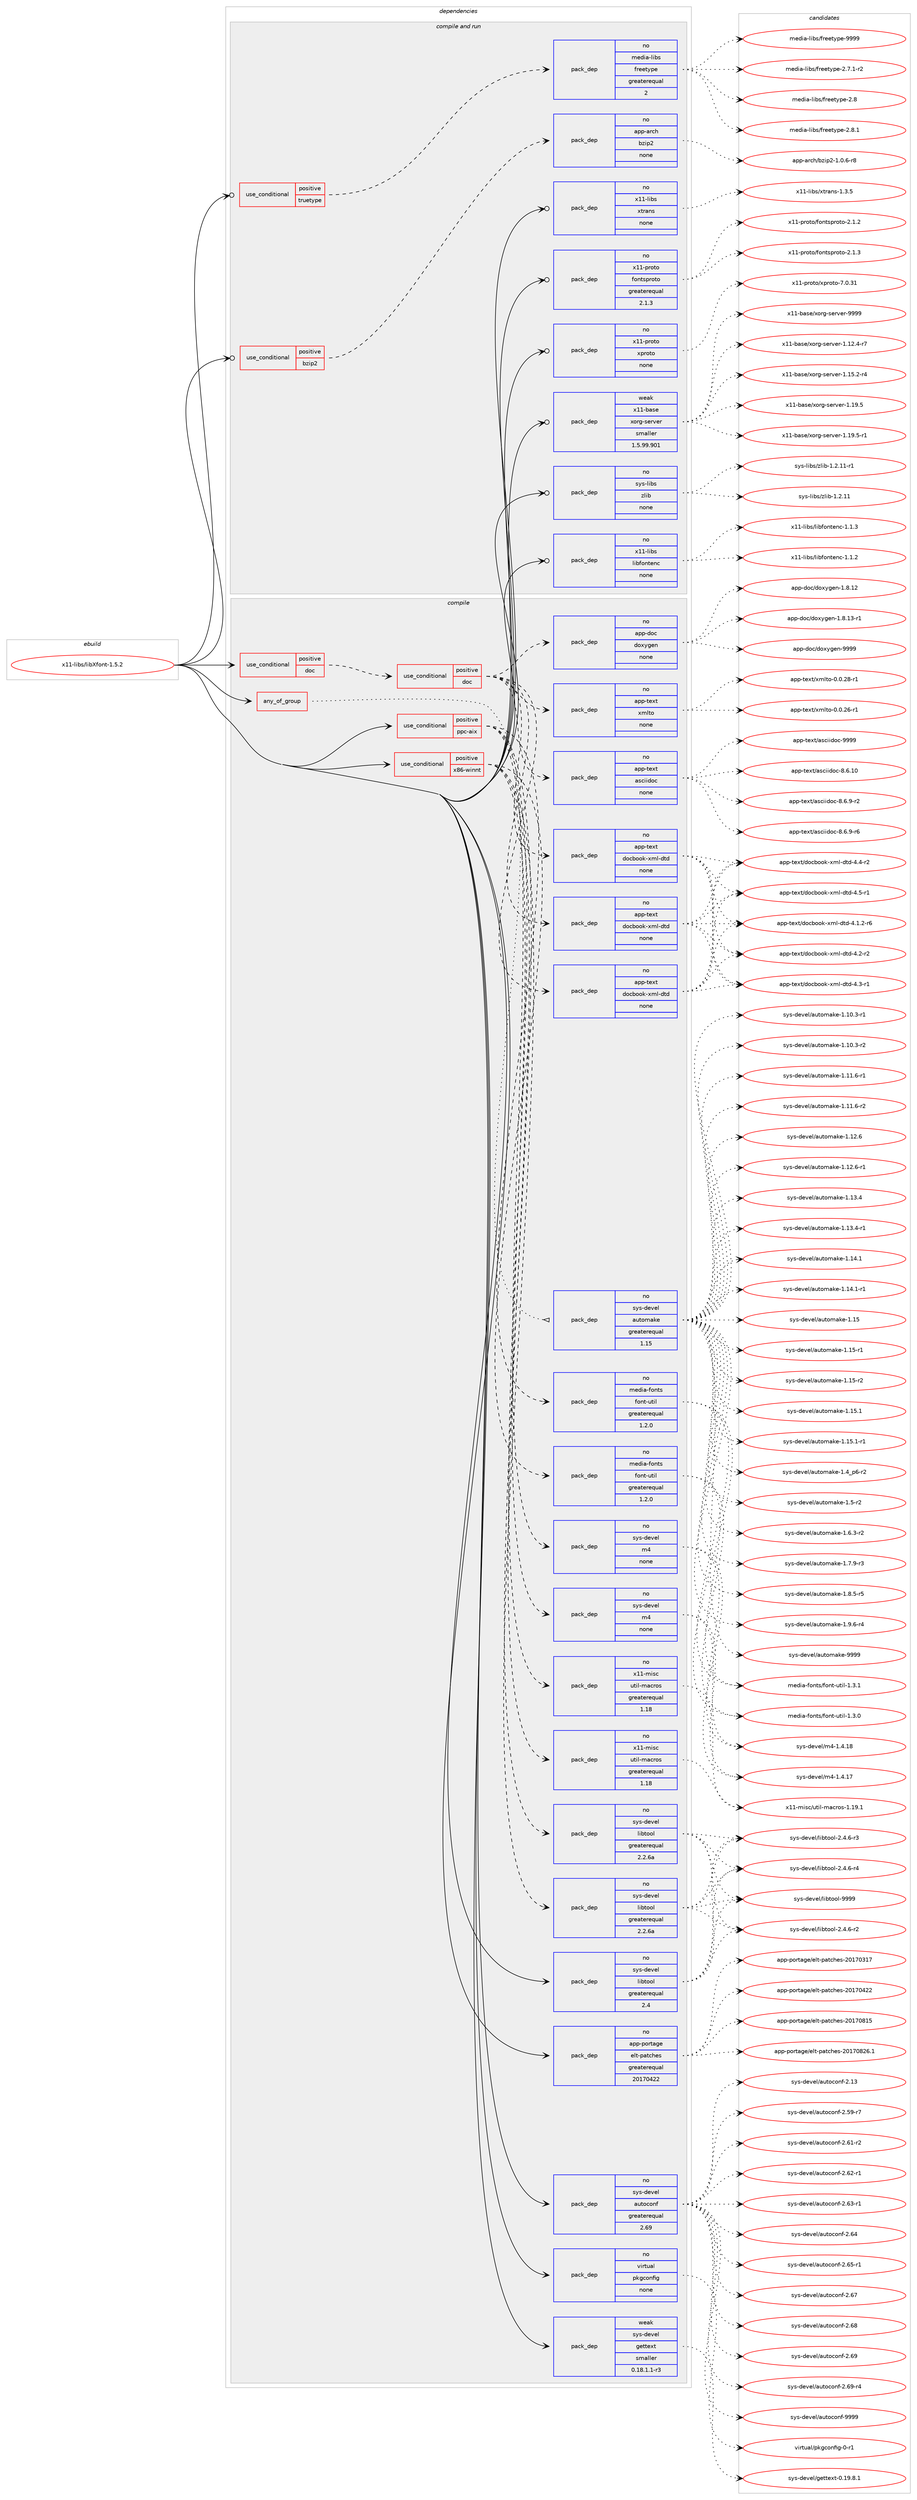 digraph prolog {

# *************
# Graph options
# *************

newrank=true;
concentrate=true;
compound=true;
graph [rankdir=LR,fontname=Helvetica,fontsize=10,ranksep=1.5];#, ranksep=2.5, nodesep=0.2];
edge  [arrowhead=vee];
node  [fontname=Helvetica,fontsize=10];

# **********
# The ebuild
# **********

subgraph cluster_leftcol {
color=gray;
rank=same;
label=<<i>ebuild</i>>;
id [label="x11-libs/libXfont-1.5.2", color=red, width=4, href="../x11-libs/libXfont-1.5.2.svg"];
}

# ****************
# The dependencies
# ****************

subgraph cluster_midcol {
color=gray;
label=<<i>dependencies</i>>;
subgraph cluster_compile {
fillcolor="#eeeeee";
style=filled;
label=<<i>compile</i>>;
subgraph any9293 {
dependency517780 [label=<<TABLE BORDER="0" CELLBORDER="1" CELLSPACING="0" CELLPADDING="4"><TR><TD CELLPADDING="10">any_of_group</TD></TR></TABLE>>, shape=none, color=red];subgraph pack385716 {
dependency517781 [label=<<TABLE BORDER="0" CELLBORDER="1" CELLSPACING="0" CELLPADDING="4" WIDTH="220"><TR><TD ROWSPAN="6" CELLPADDING="30">pack_dep</TD></TR><TR><TD WIDTH="110">no</TD></TR><TR><TD>sys-devel</TD></TR><TR><TD>automake</TD></TR><TR><TD>greaterequal</TD></TR><TR><TD>1.15</TD></TR></TABLE>>, shape=none, color=blue];
}
dependency517780:e -> dependency517781:w [weight=20,style="dotted",arrowhead="oinv"];
}
id:e -> dependency517780:w [weight=20,style="solid",arrowhead="vee"];
subgraph cond122432 {
dependency517782 [label=<<TABLE BORDER="0" CELLBORDER="1" CELLSPACING="0" CELLPADDING="4"><TR><TD ROWSPAN="3" CELLPADDING="10">use_conditional</TD></TR><TR><TD>positive</TD></TR><TR><TD>doc</TD></TR></TABLE>>, shape=none, color=red];
subgraph cond122433 {
dependency517783 [label=<<TABLE BORDER="0" CELLBORDER="1" CELLSPACING="0" CELLPADDING="4"><TR><TD ROWSPAN="3" CELLPADDING="10">use_conditional</TD></TR><TR><TD>positive</TD></TR><TR><TD>doc</TD></TR></TABLE>>, shape=none, color=red];
subgraph pack385717 {
dependency517784 [label=<<TABLE BORDER="0" CELLBORDER="1" CELLSPACING="0" CELLPADDING="4" WIDTH="220"><TR><TD ROWSPAN="6" CELLPADDING="30">pack_dep</TD></TR><TR><TD WIDTH="110">no</TD></TR><TR><TD>app-text</TD></TR><TR><TD>asciidoc</TD></TR><TR><TD>none</TD></TR><TR><TD></TD></TR></TABLE>>, shape=none, color=blue];
}
dependency517783:e -> dependency517784:w [weight=20,style="dashed",arrowhead="vee"];
subgraph pack385718 {
dependency517785 [label=<<TABLE BORDER="0" CELLBORDER="1" CELLSPACING="0" CELLPADDING="4" WIDTH="220"><TR><TD ROWSPAN="6" CELLPADDING="30">pack_dep</TD></TR><TR><TD WIDTH="110">no</TD></TR><TR><TD>app-text</TD></TR><TR><TD>xmlto</TD></TR><TR><TD>none</TD></TR><TR><TD></TD></TR></TABLE>>, shape=none, color=blue];
}
dependency517783:e -> dependency517785:w [weight=20,style="dashed",arrowhead="vee"];
subgraph pack385719 {
dependency517786 [label=<<TABLE BORDER="0" CELLBORDER="1" CELLSPACING="0" CELLPADDING="4" WIDTH="220"><TR><TD ROWSPAN="6" CELLPADDING="30">pack_dep</TD></TR><TR><TD WIDTH="110">no</TD></TR><TR><TD>app-doc</TD></TR><TR><TD>doxygen</TD></TR><TR><TD>none</TD></TR><TR><TD></TD></TR></TABLE>>, shape=none, color=blue];
}
dependency517783:e -> dependency517786:w [weight=20,style="dashed",arrowhead="vee"];
subgraph pack385720 {
dependency517787 [label=<<TABLE BORDER="0" CELLBORDER="1" CELLSPACING="0" CELLPADDING="4" WIDTH="220"><TR><TD ROWSPAN="6" CELLPADDING="30">pack_dep</TD></TR><TR><TD WIDTH="110">no</TD></TR><TR><TD>app-text</TD></TR><TR><TD>docbook-xml-dtd</TD></TR><TR><TD>none</TD></TR><TR><TD></TD></TR></TABLE>>, shape=none, color=blue];
}
dependency517783:e -> dependency517787:w [weight=20,style="dashed",arrowhead="vee"];
subgraph pack385721 {
dependency517788 [label=<<TABLE BORDER="0" CELLBORDER="1" CELLSPACING="0" CELLPADDING="4" WIDTH="220"><TR><TD ROWSPAN="6" CELLPADDING="30">pack_dep</TD></TR><TR><TD WIDTH="110">no</TD></TR><TR><TD>app-text</TD></TR><TR><TD>docbook-xml-dtd</TD></TR><TR><TD>none</TD></TR><TR><TD></TD></TR></TABLE>>, shape=none, color=blue];
}
dependency517783:e -> dependency517788:w [weight=20,style="dashed",arrowhead="vee"];
subgraph pack385722 {
dependency517789 [label=<<TABLE BORDER="0" CELLBORDER="1" CELLSPACING="0" CELLPADDING="4" WIDTH="220"><TR><TD ROWSPAN="6" CELLPADDING="30">pack_dep</TD></TR><TR><TD WIDTH="110">no</TD></TR><TR><TD>app-text</TD></TR><TR><TD>docbook-xml-dtd</TD></TR><TR><TD>none</TD></TR><TR><TD></TD></TR></TABLE>>, shape=none, color=blue];
}
dependency517783:e -> dependency517789:w [weight=20,style="dashed",arrowhead="vee"];
}
dependency517782:e -> dependency517783:w [weight=20,style="dashed",arrowhead="vee"];
}
id:e -> dependency517782:w [weight=20,style="solid",arrowhead="vee"];
subgraph cond122434 {
dependency517790 [label=<<TABLE BORDER="0" CELLBORDER="1" CELLSPACING="0" CELLPADDING="4"><TR><TD ROWSPAN="3" CELLPADDING="10">use_conditional</TD></TR><TR><TD>positive</TD></TR><TR><TD>ppc-aix</TD></TR></TABLE>>, shape=none, color=red];
subgraph pack385723 {
dependency517791 [label=<<TABLE BORDER="0" CELLBORDER="1" CELLSPACING="0" CELLPADDING="4" WIDTH="220"><TR><TD ROWSPAN="6" CELLPADDING="30">pack_dep</TD></TR><TR><TD WIDTH="110">no</TD></TR><TR><TD>sys-devel</TD></TR><TR><TD>libtool</TD></TR><TR><TD>greaterequal</TD></TR><TR><TD>2.2.6a</TD></TR></TABLE>>, shape=none, color=blue];
}
dependency517790:e -> dependency517791:w [weight=20,style="dashed",arrowhead="vee"];
subgraph pack385724 {
dependency517792 [label=<<TABLE BORDER="0" CELLBORDER="1" CELLSPACING="0" CELLPADDING="4" WIDTH="220"><TR><TD ROWSPAN="6" CELLPADDING="30">pack_dep</TD></TR><TR><TD WIDTH="110">no</TD></TR><TR><TD>sys-devel</TD></TR><TR><TD>m4</TD></TR><TR><TD>none</TD></TR><TR><TD></TD></TR></TABLE>>, shape=none, color=blue];
}
dependency517790:e -> dependency517792:w [weight=20,style="dashed",arrowhead="vee"];
subgraph pack385725 {
dependency517793 [label=<<TABLE BORDER="0" CELLBORDER="1" CELLSPACING="0" CELLPADDING="4" WIDTH="220"><TR><TD ROWSPAN="6" CELLPADDING="30">pack_dep</TD></TR><TR><TD WIDTH="110">no</TD></TR><TR><TD>x11-misc</TD></TR><TR><TD>util-macros</TD></TR><TR><TD>greaterequal</TD></TR><TR><TD>1.18</TD></TR></TABLE>>, shape=none, color=blue];
}
dependency517790:e -> dependency517793:w [weight=20,style="dashed",arrowhead="vee"];
subgraph pack385726 {
dependency517794 [label=<<TABLE BORDER="0" CELLBORDER="1" CELLSPACING="0" CELLPADDING="4" WIDTH="220"><TR><TD ROWSPAN="6" CELLPADDING="30">pack_dep</TD></TR><TR><TD WIDTH="110">no</TD></TR><TR><TD>media-fonts</TD></TR><TR><TD>font-util</TD></TR><TR><TD>greaterequal</TD></TR><TR><TD>1.2.0</TD></TR></TABLE>>, shape=none, color=blue];
}
dependency517790:e -> dependency517794:w [weight=20,style="dashed",arrowhead="vee"];
}
id:e -> dependency517790:w [weight=20,style="solid",arrowhead="vee"];
subgraph cond122435 {
dependency517795 [label=<<TABLE BORDER="0" CELLBORDER="1" CELLSPACING="0" CELLPADDING="4"><TR><TD ROWSPAN="3" CELLPADDING="10">use_conditional</TD></TR><TR><TD>positive</TD></TR><TR><TD>x86-winnt</TD></TR></TABLE>>, shape=none, color=red];
subgraph pack385727 {
dependency517796 [label=<<TABLE BORDER="0" CELLBORDER="1" CELLSPACING="0" CELLPADDING="4" WIDTH="220"><TR><TD ROWSPAN="6" CELLPADDING="30">pack_dep</TD></TR><TR><TD WIDTH="110">no</TD></TR><TR><TD>sys-devel</TD></TR><TR><TD>libtool</TD></TR><TR><TD>greaterequal</TD></TR><TR><TD>2.2.6a</TD></TR></TABLE>>, shape=none, color=blue];
}
dependency517795:e -> dependency517796:w [weight=20,style="dashed",arrowhead="vee"];
subgraph pack385728 {
dependency517797 [label=<<TABLE BORDER="0" CELLBORDER="1" CELLSPACING="0" CELLPADDING="4" WIDTH="220"><TR><TD ROWSPAN="6" CELLPADDING="30">pack_dep</TD></TR><TR><TD WIDTH="110">no</TD></TR><TR><TD>sys-devel</TD></TR><TR><TD>m4</TD></TR><TR><TD>none</TD></TR><TR><TD></TD></TR></TABLE>>, shape=none, color=blue];
}
dependency517795:e -> dependency517797:w [weight=20,style="dashed",arrowhead="vee"];
subgraph pack385729 {
dependency517798 [label=<<TABLE BORDER="0" CELLBORDER="1" CELLSPACING="0" CELLPADDING="4" WIDTH="220"><TR><TD ROWSPAN="6" CELLPADDING="30">pack_dep</TD></TR><TR><TD WIDTH="110">no</TD></TR><TR><TD>x11-misc</TD></TR><TR><TD>util-macros</TD></TR><TR><TD>greaterequal</TD></TR><TR><TD>1.18</TD></TR></TABLE>>, shape=none, color=blue];
}
dependency517795:e -> dependency517798:w [weight=20,style="dashed",arrowhead="vee"];
subgraph pack385730 {
dependency517799 [label=<<TABLE BORDER="0" CELLBORDER="1" CELLSPACING="0" CELLPADDING="4" WIDTH="220"><TR><TD ROWSPAN="6" CELLPADDING="30">pack_dep</TD></TR><TR><TD WIDTH="110">no</TD></TR><TR><TD>media-fonts</TD></TR><TR><TD>font-util</TD></TR><TR><TD>greaterequal</TD></TR><TR><TD>1.2.0</TD></TR></TABLE>>, shape=none, color=blue];
}
dependency517795:e -> dependency517799:w [weight=20,style="dashed",arrowhead="vee"];
}
id:e -> dependency517795:w [weight=20,style="solid",arrowhead="vee"];
subgraph pack385731 {
dependency517800 [label=<<TABLE BORDER="0" CELLBORDER="1" CELLSPACING="0" CELLPADDING="4" WIDTH="220"><TR><TD ROWSPAN="6" CELLPADDING="30">pack_dep</TD></TR><TR><TD WIDTH="110">no</TD></TR><TR><TD>app-portage</TD></TR><TR><TD>elt-patches</TD></TR><TR><TD>greaterequal</TD></TR><TR><TD>20170422</TD></TR></TABLE>>, shape=none, color=blue];
}
id:e -> dependency517800:w [weight=20,style="solid",arrowhead="vee"];
subgraph pack385732 {
dependency517801 [label=<<TABLE BORDER="0" CELLBORDER="1" CELLSPACING="0" CELLPADDING="4" WIDTH="220"><TR><TD ROWSPAN="6" CELLPADDING="30">pack_dep</TD></TR><TR><TD WIDTH="110">no</TD></TR><TR><TD>sys-devel</TD></TR><TR><TD>autoconf</TD></TR><TR><TD>greaterequal</TD></TR><TR><TD>2.69</TD></TR></TABLE>>, shape=none, color=blue];
}
id:e -> dependency517801:w [weight=20,style="solid",arrowhead="vee"];
subgraph pack385733 {
dependency517802 [label=<<TABLE BORDER="0" CELLBORDER="1" CELLSPACING="0" CELLPADDING="4" WIDTH="220"><TR><TD ROWSPAN="6" CELLPADDING="30">pack_dep</TD></TR><TR><TD WIDTH="110">no</TD></TR><TR><TD>sys-devel</TD></TR><TR><TD>libtool</TD></TR><TR><TD>greaterequal</TD></TR><TR><TD>2.4</TD></TR></TABLE>>, shape=none, color=blue];
}
id:e -> dependency517802:w [weight=20,style="solid",arrowhead="vee"];
subgraph pack385734 {
dependency517803 [label=<<TABLE BORDER="0" CELLBORDER="1" CELLSPACING="0" CELLPADDING="4" WIDTH="220"><TR><TD ROWSPAN="6" CELLPADDING="30">pack_dep</TD></TR><TR><TD WIDTH="110">no</TD></TR><TR><TD>virtual</TD></TR><TR><TD>pkgconfig</TD></TR><TR><TD>none</TD></TR><TR><TD></TD></TR></TABLE>>, shape=none, color=blue];
}
id:e -> dependency517803:w [weight=20,style="solid",arrowhead="vee"];
subgraph pack385735 {
dependency517804 [label=<<TABLE BORDER="0" CELLBORDER="1" CELLSPACING="0" CELLPADDING="4" WIDTH="220"><TR><TD ROWSPAN="6" CELLPADDING="30">pack_dep</TD></TR><TR><TD WIDTH="110">weak</TD></TR><TR><TD>sys-devel</TD></TR><TR><TD>gettext</TD></TR><TR><TD>smaller</TD></TR><TR><TD>0.18.1.1-r3</TD></TR></TABLE>>, shape=none, color=blue];
}
id:e -> dependency517804:w [weight=20,style="solid",arrowhead="vee"];
}
subgraph cluster_compileandrun {
fillcolor="#eeeeee";
style=filled;
label=<<i>compile and run</i>>;
subgraph cond122436 {
dependency517805 [label=<<TABLE BORDER="0" CELLBORDER="1" CELLSPACING="0" CELLPADDING="4"><TR><TD ROWSPAN="3" CELLPADDING="10">use_conditional</TD></TR><TR><TD>positive</TD></TR><TR><TD>bzip2</TD></TR></TABLE>>, shape=none, color=red];
subgraph pack385736 {
dependency517806 [label=<<TABLE BORDER="0" CELLBORDER="1" CELLSPACING="0" CELLPADDING="4" WIDTH="220"><TR><TD ROWSPAN="6" CELLPADDING="30">pack_dep</TD></TR><TR><TD WIDTH="110">no</TD></TR><TR><TD>app-arch</TD></TR><TR><TD>bzip2</TD></TR><TR><TD>none</TD></TR><TR><TD></TD></TR></TABLE>>, shape=none, color=blue];
}
dependency517805:e -> dependency517806:w [weight=20,style="dashed",arrowhead="vee"];
}
id:e -> dependency517805:w [weight=20,style="solid",arrowhead="odotvee"];
subgraph cond122437 {
dependency517807 [label=<<TABLE BORDER="0" CELLBORDER="1" CELLSPACING="0" CELLPADDING="4"><TR><TD ROWSPAN="3" CELLPADDING="10">use_conditional</TD></TR><TR><TD>positive</TD></TR><TR><TD>truetype</TD></TR></TABLE>>, shape=none, color=red];
subgraph pack385737 {
dependency517808 [label=<<TABLE BORDER="0" CELLBORDER="1" CELLSPACING="0" CELLPADDING="4" WIDTH="220"><TR><TD ROWSPAN="6" CELLPADDING="30">pack_dep</TD></TR><TR><TD WIDTH="110">no</TD></TR><TR><TD>media-libs</TD></TR><TR><TD>freetype</TD></TR><TR><TD>greaterequal</TD></TR><TR><TD>2</TD></TR></TABLE>>, shape=none, color=blue];
}
dependency517807:e -> dependency517808:w [weight=20,style="dashed",arrowhead="vee"];
}
id:e -> dependency517807:w [weight=20,style="solid",arrowhead="odotvee"];
subgraph pack385738 {
dependency517809 [label=<<TABLE BORDER="0" CELLBORDER="1" CELLSPACING="0" CELLPADDING="4" WIDTH="220"><TR><TD ROWSPAN="6" CELLPADDING="30">pack_dep</TD></TR><TR><TD WIDTH="110">no</TD></TR><TR><TD>sys-libs</TD></TR><TR><TD>zlib</TD></TR><TR><TD>none</TD></TR><TR><TD></TD></TR></TABLE>>, shape=none, color=blue];
}
id:e -> dependency517809:w [weight=20,style="solid",arrowhead="odotvee"];
subgraph pack385739 {
dependency517810 [label=<<TABLE BORDER="0" CELLBORDER="1" CELLSPACING="0" CELLPADDING="4" WIDTH="220"><TR><TD ROWSPAN="6" CELLPADDING="30">pack_dep</TD></TR><TR><TD WIDTH="110">no</TD></TR><TR><TD>x11-libs</TD></TR><TR><TD>libfontenc</TD></TR><TR><TD>none</TD></TR><TR><TD></TD></TR></TABLE>>, shape=none, color=blue];
}
id:e -> dependency517810:w [weight=20,style="solid",arrowhead="odotvee"];
subgraph pack385740 {
dependency517811 [label=<<TABLE BORDER="0" CELLBORDER="1" CELLSPACING="0" CELLPADDING="4" WIDTH="220"><TR><TD ROWSPAN="6" CELLPADDING="30">pack_dep</TD></TR><TR><TD WIDTH="110">no</TD></TR><TR><TD>x11-libs</TD></TR><TR><TD>xtrans</TD></TR><TR><TD>none</TD></TR><TR><TD></TD></TR></TABLE>>, shape=none, color=blue];
}
id:e -> dependency517811:w [weight=20,style="solid",arrowhead="odotvee"];
subgraph pack385741 {
dependency517812 [label=<<TABLE BORDER="0" CELLBORDER="1" CELLSPACING="0" CELLPADDING="4" WIDTH="220"><TR><TD ROWSPAN="6" CELLPADDING="30">pack_dep</TD></TR><TR><TD WIDTH="110">no</TD></TR><TR><TD>x11-proto</TD></TR><TR><TD>fontsproto</TD></TR><TR><TD>greaterequal</TD></TR><TR><TD>2.1.3</TD></TR></TABLE>>, shape=none, color=blue];
}
id:e -> dependency517812:w [weight=20,style="solid",arrowhead="odotvee"];
subgraph pack385742 {
dependency517813 [label=<<TABLE BORDER="0" CELLBORDER="1" CELLSPACING="0" CELLPADDING="4" WIDTH="220"><TR><TD ROWSPAN="6" CELLPADDING="30">pack_dep</TD></TR><TR><TD WIDTH="110">no</TD></TR><TR><TD>x11-proto</TD></TR><TR><TD>xproto</TD></TR><TR><TD>none</TD></TR><TR><TD></TD></TR></TABLE>>, shape=none, color=blue];
}
id:e -> dependency517813:w [weight=20,style="solid",arrowhead="odotvee"];
subgraph pack385743 {
dependency517814 [label=<<TABLE BORDER="0" CELLBORDER="1" CELLSPACING="0" CELLPADDING="4" WIDTH="220"><TR><TD ROWSPAN="6" CELLPADDING="30">pack_dep</TD></TR><TR><TD WIDTH="110">weak</TD></TR><TR><TD>x11-base</TD></TR><TR><TD>xorg-server</TD></TR><TR><TD>smaller</TD></TR><TR><TD>1.5.99.901</TD></TR></TABLE>>, shape=none, color=blue];
}
id:e -> dependency517814:w [weight=20,style="solid",arrowhead="odotvee"];
}
subgraph cluster_run {
fillcolor="#eeeeee";
style=filled;
label=<<i>run</i>>;
}
}

# **************
# The candidates
# **************

subgraph cluster_choices {
rank=same;
color=gray;
label=<<i>candidates</i>>;

subgraph choice385716 {
color=black;
nodesep=1;
choice11512111545100101118101108479711711611110997107101454946494846514511449 [label="sys-devel/automake-1.10.3-r1", color=red, width=4,href="../sys-devel/automake-1.10.3-r1.svg"];
choice11512111545100101118101108479711711611110997107101454946494846514511450 [label="sys-devel/automake-1.10.3-r2", color=red, width=4,href="../sys-devel/automake-1.10.3-r2.svg"];
choice11512111545100101118101108479711711611110997107101454946494946544511449 [label="sys-devel/automake-1.11.6-r1", color=red, width=4,href="../sys-devel/automake-1.11.6-r1.svg"];
choice11512111545100101118101108479711711611110997107101454946494946544511450 [label="sys-devel/automake-1.11.6-r2", color=red, width=4,href="../sys-devel/automake-1.11.6-r2.svg"];
choice1151211154510010111810110847971171161111099710710145494649504654 [label="sys-devel/automake-1.12.6", color=red, width=4,href="../sys-devel/automake-1.12.6.svg"];
choice11512111545100101118101108479711711611110997107101454946495046544511449 [label="sys-devel/automake-1.12.6-r1", color=red, width=4,href="../sys-devel/automake-1.12.6-r1.svg"];
choice1151211154510010111810110847971171161111099710710145494649514652 [label="sys-devel/automake-1.13.4", color=red, width=4,href="../sys-devel/automake-1.13.4.svg"];
choice11512111545100101118101108479711711611110997107101454946495146524511449 [label="sys-devel/automake-1.13.4-r1", color=red, width=4,href="../sys-devel/automake-1.13.4-r1.svg"];
choice1151211154510010111810110847971171161111099710710145494649524649 [label="sys-devel/automake-1.14.1", color=red, width=4,href="../sys-devel/automake-1.14.1.svg"];
choice11512111545100101118101108479711711611110997107101454946495246494511449 [label="sys-devel/automake-1.14.1-r1", color=red, width=4,href="../sys-devel/automake-1.14.1-r1.svg"];
choice115121115451001011181011084797117116111109971071014549464953 [label="sys-devel/automake-1.15", color=red, width=4,href="../sys-devel/automake-1.15.svg"];
choice1151211154510010111810110847971171161111099710710145494649534511449 [label="sys-devel/automake-1.15-r1", color=red, width=4,href="../sys-devel/automake-1.15-r1.svg"];
choice1151211154510010111810110847971171161111099710710145494649534511450 [label="sys-devel/automake-1.15-r2", color=red, width=4,href="../sys-devel/automake-1.15-r2.svg"];
choice1151211154510010111810110847971171161111099710710145494649534649 [label="sys-devel/automake-1.15.1", color=red, width=4,href="../sys-devel/automake-1.15.1.svg"];
choice11512111545100101118101108479711711611110997107101454946495346494511449 [label="sys-devel/automake-1.15.1-r1", color=red, width=4,href="../sys-devel/automake-1.15.1-r1.svg"];
choice115121115451001011181011084797117116111109971071014549465295112544511450 [label="sys-devel/automake-1.4_p6-r2", color=red, width=4,href="../sys-devel/automake-1.4_p6-r2.svg"];
choice11512111545100101118101108479711711611110997107101454946534511450 [label="sys-devel/automake-1.5-r2", color=red, width=4,href="../sys-devel/automake-1.5-r2.svg"];
choice115121115451001011181011084797117116111109971071014549465446514511450 [label="sys-devel/automake-1.6.3-r2", color=red, width=4,href="../sys-devel/automake-1.6.3-r2.svg"];
choice115121115451001011181011084797117116111109971071014549465546574511451 [label="sys-devel/automake-1.7.9-r3", color=red, width=4,href="../sys-devel/automake-1.7.9-r3.svg"];
choice115121115451001011181011084797117116111109971071014549465646534511453 [label="sys-devel/automake-1.8.5-r5", color=red, width=4,href="../sys-devel/automake-1.8.5-r5.svg"];
choice115121115451001011181011084797117116111109971071014549465746544511452 [label="sys-devel/automake-1.9.6-r4", color=red, width=4,href="../sys-devel/automake-1.9.6-r4.svg"];
choice115121115451001011181011084797117116111109971071014557575757 [label="sys-devel/automake-9999", color=red, width=4,href="../sys-devel/automake-9999.svg"];
dependency517781:e -> choice11512111545100101118101108479711711611110997107101454946494846514511449:w [style=dotted,weight="100"];
dependency517781:e -> choice11512111545100101118101108479711711611110997107101454946494846514511450:w [style=dotted,weight="100"];
dependency517781:e -> choice11512111545100101118101108479711711611110997107101454946494946544511449:w [style=dotted,weight="100"];
dependency517781:e -> choice11512111545100101118101108479711711611110997107101454946494946544511450:w [style=dotted,weight="100"];
dependency517781:e -> choice1151211154510010111810110847971171161111099710710145494649504654:w [style=dotted,weight="100"];
dependency517781:e -> choice11512111545100101118101108479711711611110997107101454946495046544511449:w [style=dotted,weight="100"];
dependency517781:e -> choice1151211154510010111810110847971171161111099710710145494649514652:w [style=dotted,weight="100"];
dependency517781:e -> choice11512111545100101118101108479711711611110997107101454946495146524511449:w [style=dotted,weight="100"];
dependency517781:e -> choice1151211154510010111810110847971171161111099710710145494649524649:w [style=dotted,weight="100"];
dependency517781:e -> choice11512111545100101118101108479711711611110997107101454946495246494511449:w [style=dotted,weight="100"];
dependency517781:e -> choice115121115451001011181011084797117116111109971071014549464953:w [style=dotted,weight="100"];
dependency517781:e -> choice1151211154510010111810110847971171161111099710710145494649534511449:w [style=dotted,weight="100"];
dependency517781:e -> choice1151211154510010111810110847971171161111099710710145494649534511450:w [style=dotted,weight="100"];
dependency517781:e -> choice1151211154510010111810110847971171161111099710710145494649534649:w [style=dotted,weight="100"];
dependency517781:e -> choice11512111545100101118101108479711711611110997107101454946495346494511449:w [style=dotted,weight="100"];
dependency517781:e -> choice115121115451001011181011084797117116111109971071014549465295112544511450:w [style=dotted,weight="100"];
dependency517781:e -> choice11512111545100101118101108479711711611110997107101454946534511450:w [style=dotted,weight="100"];
dependency517781:e -> choice115121115451001011181011084797117116111109971071014549465446514511450:w [style=dotted,weight="100"];
dependency517781:e -> choice115121115451001011181011084797117116111109971071014549465546574511451:w [style=dotted,weight="100"];
dependency517781:e -> choice115121115451001011181011084797117116111109971071014549465646534511453:w [style=dotted,weight="100"];
dependency517781:e -> choice115121115451001011181011084797117116111109971071014549465746544511452:w [style=dotted,weight="100"];
dependency517781:e -> choice115121115451001011181011084797117116111109971071014557575757:w [style=dotted,weight="100"];
}
subgraph choice385717 {
color=black;
nodesep=1;
choice97112112451161011201164797115991051051001119945564654464948 [label="app-text/asciidoc-8.6.10", color=red, width=4,href="../app-text/asciidoc-8.6.10.svg"];
choice9711211245116101120116479711599105105100111994556465446574511450 [label="app-text/asciidoc-8.6.9-r2", color=red, width=4,href="../app-text/asciidoc-8.6.9-r2.svg"];
choice9711211245116101120116479711599105105100111994556465446574511454 [label="app-text/asciidoc-8.6.9-r6", color=red, width=4,href="../app-text/asciidoc-8.6.9-r6.svg"];
choice9711211245116101120116479711599105105100111994557575757 [label="app-text/asciidoc-9999", color=red, width=4,href="../app-text/asciidoc-9999.svg"];
dependency517784:e -> choice97112112451161011201164797115991051051001119945564654464948:w [style=dotted,weight="100"];
dependency517784:e -> choice9711211245116101120116479711599105105100111994556465446574511450:w [style=dotted,weight="100"];
dependency517784:e -> choice9711211245116101120116479711599105105100111994556465446574511454:w [style=dotted,weight="100"];
dependency517784:e -> choice9711211245116101120116479711599105105100111994557575757:w [style=dotted,weight="100"];
}
subgraph choice385718 {
color=black;
nodesep=1;
choice971121124511610112011647120109108116111454846484650544511449 [label="app-text/xmlto-0.0.26-r1", color=red, width=4,href="../app-text/xmlto-0.0.26-r1.svg"];
choice971121124511610112011647120109108116111454846484650564511449 [label="app-text/xmlto-0.0.28-r1", color=red, width=4,href="../app-text/xmlto-0.0.28-r1.svg"];
dependency517785:e -> choice971121124511610112011647120109108116111454846484650544511449:w [style=dotted,weight="100"];
dependency517785:e -> choice971121124511610112011647120109108116111454846484650564511449:w [style=dotted,weight="100"];
}
subgraph choice385719 {
color=black;
nodesep=1;
choice9711211245100111994710011112012110310111045494656464950 [label="app-doc/doxygen-1.8.12", color=red, width=4,href="../app-doc/doxygen-1.8.12.svg"];
choice97112112451001119947100111120121103101110454946564649514511449 [label="app-doc/doxygen-1.8.13-r1", color=red, width=4,href="../app-doc/doxygen-1.8.13-r1.svg"];
choice971121124510011199471001111201211031011104557575757 [label="app-doc/doxygen-9999", color=red, width=4,href="../app-doc/doxygen-9999.svg"];
dependency517786:e -> choice9711211245100111994710011112012110310111045494656464950:w [style=dotted,weight="100"];
dependency517786:e -> choice97112112451001119947100111120121103101110454946564649514511449:w [style=dotted,weight="100"];
dependency517786:e -> choice971121124510011199471001111201211031011104557575757:w [style=dotted,weight="100"];
}
subgraph choice385720 {
color=black;
nodesep=1;
choice971121124511610112011647100111999811111110745120109108451001161004552464946504511454 [label="app-text/docbook-xml-dtd-4.1.2-r6", color=red, width=4,href="../app-text/docbook-xml-dtd-4.1.2-r6.svg"];
choice97112112451161011201164710011199981111111074512010910845100116100455246504511450 [label="app-text/docbook-xml-dtd-4.2-r2", color=red, width=4,href="../app-text/docbook-xml-dtd-4.2-r2.svg"];
choice97112112451161011201164710011199981111111074512010910845100116100455246514511449 [label="app-text/docbook-xml-dtd-4.3-r1", color=red, width=4,href="../app-text/docbook-xml-dtd-4.3-r1.svg"];
choice97112112451161011201164710011199981111111074512010910845100116100455246524511450 [label="app-text/docbook-xml-dtd-4.4-r2", color=red, width=4,href="../app-text/docbook-xml-dtd-4.4-r2.svg"];
choice97112112451161011201164710011199981111111074512010910845100116100455246534511449 [label="app-text/docbook-xml-dtd-4.5-r1", color=red, width=4,href="../app-text/docbook-xml-dtd-4.5-r1.svg"];
dependency517787:e -> choice971121124511610112011647100111999811111110745120109108451001161004552464946504511454:w [style=dotted,weight="100"];
dependency517787:e -> choice97112112451161011201164710011199981111111074512010910845100116100455246504511450:w [style=dotted,weight="100"];
dependency517787:e -> choice97112112451161011201164710011199981111111074512010910845100116100455246514511449:w [style=dotted,weight="100"];
dependency517787:e -> choice97112112451161011201164710011199981111111074512010910845100116100455246524511450:w [style=dotted,weight="100"];
dependency517787:e -> choice97112112451161011201164710011199981111111074512010910845100116100455246534511449:w [style=dotted,weight="100"];
}
subgraph choice385721 {
color=black;
nodesep=1;
choice971121124511610112011647100111999811111110745120109108451001161004552464946504511454 [label="app-text/docbook-xml-dtd-4.1.2-r6", color=red, width=4,href="../app-text/docbook-xml-dtd-4.1.2-r6.svg"];
choice97112112451161011201164710011199981111111074512010910845100116100455246504511450 [label="app-text/docbook-xml-dtd-4.2-r2", color=red, width=4,href="../app-text/docbook-xml-dtd-4.2-r2.svg"];
choice97112112451161011201164710011199981111111074512010910845100116100455246514511449 [label="app-text/docbook-xml-dtd-4.3-r1", color=red, width=4,href="../app-text/docbook-xml-dtd-4.3-r1.svg"];
choice97112112451161011201164710011199981111111074512010910845100116100455246524511450 [label="app-text/docbook-xml-dtd-4.4-r2", color=red, width=4,href="../app-text/docbook-xml-dtd-4.4-r2.svg"];
choice97112112451161011201164710011199981111111074512010910845100116100455246534511449 [label="app-text/docbook-xml-dtd-4.5-r1", color=red, width=4,href="../app-text/docbook-xml-dtd-4.5-r1.svg"];
dependency517788:e -> choice971121124511610112011647100111999811111110745120109108451001161004552464946504511454:w [style=dotted,weight="100"];
dependency517788:e -> choice97112112451161011201164710011199981111111074512010910845100116100455246504511450:w [style=dotted,weight="100"];
dependency517788:e -> choice97112112451161011201164710011199981111111074512010910845100116100455246514511449:w [style=dotted,weight="100"];
dependency517788:e -> choice97112112451161011201164710011199981111111074512010910845100116100455246524511450:w [style=dotted,weight="100"];
dependency517788:e -> choice97112112451161011201164710011199981111111074512010910845100116100455246534511449:w [style=dotted,weight="100"];
}
subgraph choice385722 {
color=black;
nodesep=1;
choice971121124511610112011647100111999811111110745120109108451001161004552464946504511454 [label="app-text/docbook-xml-dtd-4.1.2-r6", color=red, width=4,href="../app-text/docbook-xml-dtd-4.1.2-r6.svg"];
choice97112112451161011201164710011199981111111074512010910845100116100455246504511450 [label="app-text/docbook-xml-dtd-4.2-r2", color=red, width=4,href="../app-text/docbook-xml-dtd-4.2-r2.svg"];
choice97112112451161011201164710011199981111111074512010910845100116100455246514511449 [label="app-text/docbook-xml-dtd-4.3-r1", color=red, width=4,href="../app-text/docbook-xml-dtd-4.3-r1.svg"];
choice97112112451161011201164710011199981111111074512010910845100116100455246524511450 [label="app-text/docbook-xml-dtd-4.4-r2", color=red, width=4,href="../app-text/docbook-xml-dtd-4.4-r2.svg"];
choice97112112451161011201164710011199981111111074512010910845100116100455246534511449 [label="app-text/docbook-xml-dtd-4.5-r1", color=red, width=4,href="../app-text/docbook-xml-dtd-4.5-r1.svg"];
dependency517789:e -> choice971121124511610112011647100111999811111110745120109108451001161004552464946504511454:w [style=dotted,weight="100"];
dependency517789:e -> choice97112112451161011201164710011199981111111074512010910845100116100455246504511450:w [style=dotted,weight="100"];
dependency517789:e -> choice97112112451161011201164710011199981111111074512010910845100116100455246514511449:w [style=dotted,weight="100"];
dependency517789:e -> choice97112112451161011201164710011199981111111074512010910845100116100455246524511450:w [style=dotted,weight="100"];
dependency517789:e -> choice97112112451161011201164710011199981111111074512010910845100116100455246534511449:w [style=dotted,weight="100"];
}
subgraph choice385723 {
color=black;
nodesep=1;
choice1151211154510010111810110847108105981161111111084550465246544511450 [label="sys-devel/libtool-2.4.6-r2", color=red, width=4,href="../sys-devel/libtool-2.4.6-r2.svg"];
choice1151211154510010111810110847108105981161111111084550465246544511451 [label="sys-devel/libtool-2.4.6-r3", color=red, width=4,href="../sys-devel/libtool-2.4.6-r3.svg"];
choice1151211154510010111810110847108105981161111111084550465246544511452 [label="sys-devel/libtool-2.4.6-r4", color=red, width=4,href="../sys-devel/libtool-2.4.6-r4.svg"];
choice1151211154510010111810110847108105981161111111084557575757 [label="sys-devel/libtool-9999", color=red, width=4,href="../sys-devel/libtool-9999.svg"];
dependency517791:e -> choice1151211154510010111810110847108105981161111111084550465246544511450:w [style=dotted,weight="100"];
dependency517791:e -> choice1151211154510010111810110847108105981161111111084550465246544511451:w [style=dotted,weight="100"];
dependency517791:e -> choice1151211154510010111810110847108105981161111111084550465246544511452:w [style=dotted,weight="100"];
dependency517791:e -> choice1151211154510010111810110847108105981161111111084557575757:w [style=dotted,weight="100"];
}
subgraph choice385724 {
color=black;
nodesep=1;
choice11512111545100101118101108471095245494652464955 [label="sys-devel/m4-1.4.17", color=red, width=4,href="../sys-devel/m4-1.4.17.svg"];
choice11512111545100101118101108471095245494652464956 [label="sys-devel/m4-1.4.18", color=red, width=4,href="../sys-devel/m4-1.4.18.svg"];
dependency517792:e -> choice11512111545100101118101108471095245494652464955:w [style=dotted,weight="100"];
dependency517792:e -> choice11512111545100101118101108471095245494652464956:w [style=dotted,weight="100"];
}
subgraph choice385725 {
color=black;
nodesep=1;
choice120494945109105115994711711610510845109979911411111545494649574649 [label="x11-misc/util-macros-1.19.1", color=red, width=4,href="../x11-misc/util-macros-1.19.1.svg"];
dependency517793:e -> choice120494945109105115994711711610510845109979911411111545494649574649:w [style=dotted,weight="100"];
}
subgraph choice385726 {
color=black;
nodesep=1;
choice10910110010597451021111101161154710211111011645117116105108454946514648 [label="media-fonts/font-util-1.3.0", color=red, width=4,href="../media-fonts/font-util-1.3.0.svg"];
choice10910110010597451021111101161154710211111011645117116105108454946514649 [label="media-fonts/font-util-1.3.1", color=red, width=4,href="../media-fonts/font-util-1.3.1.svg"];
dependency517794:e -> choice10910110010597451021111101161154710211111011645117116105108454946514648:w [style=dotted,weight="100"];
dependency517794:e -> choice10910110010597451021111101161154710211111011645117116105108454946514649:w [style=dotted,weight="100"];
}
subgraph choice385727 {
color=black;
nodesep=1;
choice1151211154510010111810110847108105981161111111084550465246544511450 [label="sys-devel/libtool-2.4.6-r2", color=red, width=4,href="../sys-devel/libtool-2.4.6-r2.svg"];
choice1151211154510010111810110847108105981161111111084550465246544511451 [label="sys-devel/libtool-2.4.6-r3", color=red, width=4,href="../sys-devel/libtool-2.4.6-r3.svg"];
choice1151211154510010111810110847108105981161111111084550465246544511452 [label="sys-devel/libtool-2.4.6-r4", color=red, width=4,href="../sys-devel/libtool-2.4.6-r4.svg"];
choice1151211154510010111810110847108105981161111111084557575757 [label="sys-devel/libtool-9999", color=red, width=4,href="../sys-devel/libtool-9999.svg"];
dependency517796:e -> choice1151211154510010111810110847108105981161111111084550465246544511450:w [style=dotted,weight="100"];
dependency517796:e -> choice1151211154510010111810110847108105981161111111084550465246544511451:w [style=dotted,weight="100"];
dependency517796:e -> choice1151211154510010111810110847108105981161111111084550465246544511452:w [style=dotted,weight="100"];
dependency517796:e -> choice1151211154510010111810110847108105981161111111084557575757:w [style=dotted,weight="100"];
}
subgraph choice385728 {
color=black;
nodesep=1;
choice11512111545100101118101108471095245494652464955 [label="sys-devel/m4-1.4.17", color=red, width=4,href="../sys-devel/m4-1.4.17.svg"];
choice11512111545100101118101108471095245494652464956 [label="sys-devel/m4-1.4.18", color=red, width=4,href="../sys-devel/m4-1.4.18.svg"];
dependency517797:e -> choice11512111545100101118101108471095245494652464955:w [style=dotted,weight="100"];
dependency517797:e -> choice11512111545100101118101108471095245494652464956:w [style=dotted,weight="100"];
}
subgraph choice385729 {
color=black;
nodesep=1;
choice120494945109105115994711711610510845109979911411111545494649574649 [label="x11-misc/util-macros-1.19.1", color=red, width=4,href="../x11-misc/util-macros-1.19.1.svg"];
dependency517798:e -> choice120494945109105115994711711610510845109979911411111545494649574649:w [style=dotted,weight="100"];
}
subgraph choice385730 {
color=black;
nodesep=1;
choice10910110010597451021111101161154710211111011645117116105108454946514648 [label="media-fonts/font-util-1.3.0", color=red, width=4,href="../media-fonts/font-util-1.3.0.svg"];
choice10910110010597451021111101161154710211111011645117116105108454946514649 [label="media-fonts/font-util-1.3.1", color=red, width=4,href="../media-fonts/font-util-1.3.1.svg"];
dependency517799:e -> choice10910110010597451021111101161154710211111011645117116105108454946514648:w [style=dotted,weight="100"];
dependency517799:e -> choice10910110010597451021111101161154710211111011645117116105108454946514649:w [style=dotted,weight="100"];
}
subgraph choice385731 {
color=black;
nodesep=1;
choice97112112451121111141169710310147101108116451129711699104101115455048495548514955 [label="app-portage/elt-patches-20170317", color=red, width=4,href="../app-portage/elt-patches-20170317.svg"];
choice97112112451121111141169710310147101108116451129711699104101115455048495548525050 [label="app-portage/elt-patches-20170422", color=red, width=4,href="../app-portage/elt-patches-20170422.svg"];
choice97112112451121111141169710310147101108116451129711699104101115455048495548564953 [label="app-portage/elt-patches-20170815", color=red, width=4,href="../app-portage/elt-patches-20170815.svg"];
choice971121124511211111411697103101471011081164511297116991041011154550484955485650544649 [label="app-portage/elt-patches-20170826.1", color=red, width=4,href="../app-portage/elt-patches-20170826.1.svg"];
dependency517800:e -> choice97112112451121111141169710310147101108116451129711699104101115455048495548514955:w [style=dotted,weight="100"];
dependency517800:e -> choice97112112451121111141169710310147101108116451129711699104101115455048495548525050:w [style=dotted,weight="100"];
dependency517800:e -> choice97112112451121111141169710310147101108116451129711699104101115455048495548564953:w [style=dotted,weight="100"];
dependency517800:e -> choice971121124511211111411697103101471011081164511297116991041011154550484955485650544649:w [style=dotted,weight="100"];
}
subgraph choice385732 {
color=black;
nodesep=1;
choice115121115451001011181011084797117116111991111101024550464951 [label="sys-devel/autoconf-2.13", color=red, width=4,href="../sys-devel/autoconf-2.13.svg"];
choice1151211154510010111810110847971171161119911111010245504653574511455 [label="sys-devel/autoconf-2.59-r7", color=red, width=4,href="../sys-devel/autoconf-2.59-r7.svg"];
choice1151211154510010111810110847971171161119911111010245504654494511450 [label="sys-devel/autoconf-2.61-r2", color=red, width=4,href="../sys-devel/autoconf-2.61-r2.svg"];
choice1151211154510010111810110847971171161119911111010245504654504511449 [label="sys-devel/autoconf-2.62-r1", color=red, width=4,href="../sys-devel/autoconf-2.62-r1.svg"];
choice1151211154510010111810110847971171161119911111010245504654514511449 [label="sys-devel/autoconf-2.63-r1", color=red, width=4,href="../sys-devel/autoconf-2.63-r1.svg"];
choice115121115451001011181011084797117116111991111101024550465452 [label="sys-devel/autoconf-2.64", color=red, width=4,href="../sys-devel/autoconf-2.64.svg"];
choice1151211154510010111810110847971171161119911111010245504654534511449 [label="sys-devel/autoconf-2.65-r1", color=red, width=4,href="../sys-devel/autoconf-2.65-r1.svg"];
choice115121115451001011181011084797117116111991111101024550465455 [label="sys-devel/autoconf-2.67", color=red, width=4,href="../sys-devel/autoconf-2.67.svg"];
choice115121115451001011181011084797117116111991111101024550465456 [label="sys-devel/autoconf-2.68", color=red, width=4,href="../sys-devel/autoconf-2.68.svg"];
choice115121115451001011181011084797117116111991111101024550465457 [label="sys-devel/autoconf-2.69", color=red, width=4,href="../sys-devel/autoconf-2.69.svg"];
choice1151211154510010111810110847971171161119911111010245504654574511452 [label="sys-devel/autoconf-2.69-r4", color=red, width=4,href="../sys-devel/autoconf-2.69-r4.svg"];
choice115121115451001011181011084797117116111991111101024557575757 [label="sys-devel/autoconf-9999", color=red, width=4,href="../sys-devel/autoconf-9999.svg"];
dependency517801:e -> choice115121115451001011181011084797117116111991111101024550464951:w [style=dotted,weight="100"];
dependency517801:e -> choice1151211154510010111810110847971171161119911111010245504653574511455:w [style=dotted,weight="100"];
dependency517801:e -> choice1151211154510010111810110847971171161119911111010245504654494511450:w [style=dotted,weight="100"];
dependency517801:e -> choice1151211154510010111810110847971171161119911111010245504654504511449:w [style=dotted,weight="100"];
dependency517801:e -> choice1151211154510010111810110847971171161119911111010245504654514511449:w [style=dotted,weight="100"];
dependency517801:e -> choice115121115451001011181011084797117116111991111101024550465452:w [style=dotted,weight="100"];
dependency517801:e -> choice1151211154510010111810110847971171161119911111010245504654534511449:w [style=dotted,weight="100"];
dependency517801:e -> choice115121115451001011181011084797117116111991111101024550465455:w [style=dotted,weight="100"];
dependency517801:e -> choice115121115451001011181011084797117116111991111101024550465456:w [style=dotted,weight="100"];
dependency517801:e -> choice115121115451001011181011084797117116111991111101024550465457:w [style=dotted,weight="100"];
dependency517801:e -> choice1151211154510010111810110847971171161119911111010245504654574511452:w [style=dotted,weight="100"];
dependency517801:e -> choice115121115451001011181011084797117116111991111101024557575757:w [style=dotted,weight="100"];
}
subgraph choice385733 {
color=black;
nodesep=1;
choice1151211154510010111810110847108105981161111111084550465246544511450 [label="sys-devel/libtool-2.4.6-r2", color=red, width=4,href="../sys-devel/libtool-2.4.6-r2.svg"];
choice1151211154510010111810110847108105981161111111084550465246544511451 [label="sys-devel/libtool-2.4.6-r3", color=red, width=4,href="../sys-devel/libtool-2.4.6-r3.svg"];
choice1151211154510010111810110847108105981161111111084550465246544511452 [label="sys-devel/libtool-2.4.6-r4", color=red, width=4,href="../sys-devel/libtool-2.4.6-r4.svg"];
choice1151211154510010111810110847108105981161111111084557575757 [label="sys-devel/libtool-9999", color=red, width=4,href="../sys-devel/libtool-9999.svg"];
dependency517802:e -> choice1151211154510010111810110847108105981161111111084550465246544511450:w [style=dotted,weight="100"];
dependency517802:e -> choice1151211154510010111810110847108105981161111111084550465246544511451:w [style=dotted,weight="100"];
dependency517802:e -> choice1151211154510010111810110847108105981161111111084550465246544511452:w [style=dotted,weight="100"];
dependency517802:e -> choice1151211154510010111810110847108105981161111111084557575757:w [style=dotted,weight="100"];
}
subgraph choice385734 {
color=black;
nodesep=1;
choice11810511411611797108471121071039911111010210510345484511449 [label="virtual/pkgconfig-0-r1", color=red, width=4,href="../virtual/pkgconfig-0-r1.svg"];
dependency517803:e -> choice11810511411611797108471121071039911111010210510345484511449:w [style=dotted,weight="100"];
}
subgraph choice385735 {
color=black;
nodesep=1;
choice1151211154510010111810110847103101116116101120116454846495746564649 [label="sys-devel/gettext-0.19.8.1", color=red, width=4,href="../sys-devel/gettext-0.19.8.1.svg"];
dependency517804:e -> choice1151211154510010111810110847103101116116101120116454846495746564649:w [style=dotted,weight="100"];
}
subgraph choice385736 {
color=black;
nodesep=1;
choice971121124597114991044798122105112504549464846544511456 [label="app-arch/bzip2-1.0.6-r8", color=red, width=4,href="../app-arch/bzip2-1.0.6-r8.svg"];
dependency517806:e -> choice971121124597114991044798122105112504549464846544511456:w [style=dotted,weight="100"];
}
subgraph choice385737 {
color=black;
nodesep=1;
choice109101100105974510810598115471021141011011161211121014550465546494511450 [label="media-libs/freetype-2.7.1-r2", color=red, width=4,href="../media-libs/freetype-2.7.1-r2.svg"];
choice1091011001059745108105981154710211410110111612111210145504656 [label="media-libs/freetype-2.8", color=red, width=4,href="../media-libs/freetype-2.8.svg"];
choice10910110010597451081059811547102114101101116121112101455046564649 [label="media-libs/freetype-2.8.1", color=red, width=4,href="../media-libs/freetype-2.8.1.svg"];
choice109101100105974510810598115471021141011011161211121014557575757 [label="media-libs/freetype-9999", color=red, width=4,href="../media-libs/freetype-9999.svg"];
dependency517808:e -> choice109101100105974510810598115471021141011011161211121014550465546494511450:w [style=dotted,weight="100"];
dependency517808:e -> choice1091011001059745108105981154710211410110111612111210145504656:w [style=dotted,weight="100"];
dependency517808:e -> choice10910110010597451081059811547102114101101116121112101455046564649:w [style=dotted,weight="100"];
dependency517808:e -> choice109101100105974510810598115471021141011011161211121014557575757:w [style=dotted,weight="100"];
}
subgraph choice385738 {
color=black;
nodesep=1;
choice1151211154510810598115471221081059845494650464949 [label="sys-libs/zlib-1.2.11", color=red, width=4,href="../sys-libs/zlib-1.2.11.svg"];
choice11512111545108105981154712210810598454946504649494511449 [label="sys-libs/zlib-1.2.11-r1", color=red, width=4,href="../sys-libs/zlib-1.2.11-r1.svg"];
dependency517809:e -> choice1151211154510810598115471221081059845494650464949:w [style=dotted,weight="100"];
dependency517809:e -> choice11512111545108105981154712210810598454946504649494511449:w [style=dotted,weight="100"];
}
subgraph choice385739 {
color=black;
nodesep=1;
choice12049494510810598115471081059810211111011610111099454946494650 [label="x11-libs/libfontenc-1.1.2", color=red, width=4,href="../x11-libs/libfontenc-1.1.2.svg"];
choice12049494510810598115471081059810211111011610111099454946494651 [label="x11-libs/libfontenc-1.1.3", color=red, width=4,href="../x11-libs/libfontenc-1.1.3.svg"];
dependency517810:e -> choice12049494510810598115471081059810211111011610111099454946494650:w [style=dotted,weight="100"];
dependency517810:e -> choice12049494510810598115471081059810211111011610111099454946494651:w [style=dotted,weight="100"];
}
subgraph choice385740 {
color=black;
nodesep=1;
choice120494945108105981154712011611497110115454946514653 [label="x11-libs/xtrans-1.3.5", color=red, width=4,href="../x11-libs/xtrans-1.3.5.svg"];
dependency517811:e -> choice120494945108105981154712011611497110115454946514653:w [style=dotted,weight="100"];
}
subgraph choice385741 {
color=black;
nodesep=1;
choice12049494511211411111611147102111110116115112114111116111455046494650 [label="x11-proto/fontsproto-2.1.2", color=red, width=4,href="../x11-proto/fontsproto-2.1.2.svg"];
choice12049494511211411111611147102111110116115112114111116111455046494651 [label="x11-proto/fontsproto-2.1.3", color=red, width=4,href="../x11-proto/fontsproto-2.1.3.svg"];
dependency517812:e -> choice12049494511211411111611147102111110116115112114111116111455046494650:w [style=dotted,weight="100"];
dependency517812:e -> choice12049494511211411111611147102111110116115112114111116111455046494651:w [style=dotted,weight="100"];
}
subgraph choice385742 {
color=black;
nodesep=1;
choice1204949451121141111161114712011211411111611145554648465149 [label="x11-proto/xproto-7.0.31", color=red, width=4,href="../x11-proto/xproto-7.0.31.svg"];
dependency517813:e -> choice1204949451121141111161114712011211411111611145554648465149:w [style=dotted,weight="100"];
}
subgraph choice385743 {
color=black;
nodesep=1;
choice12049494598971151014712011111410345115101114118101114454946495046524511455 [label="x11-base/xorg-server-1.12.4-r7", color=red, width=4,href="../x11-base/xorg-server-1.12.4-r7.svg"];
choice12049494598971151014712011111410345115101114118101114454946495346504511452 [label="x11-base/xorg-server-1.15.2-r4", color=red, width=4,href="../x11-base/xorg-server-1.15.2-r4.svg"];
choice1204949459897115101471201111141034511510111411810111445494649574653 [label="x11-base/xorg-server-1.19.5", color=red, width=4,href="../x11-base/xorg-server-1.19.5.svg"];
choice12049494598971151014712011111410345115101114118101114454946495746534511449 [label="x11-base/xorg-server-1.19.5-r1", color=red, width=4,href="../x11-base/xorg-server-1.19.5-r1.svg"];
choice120494945989711510147120111114103451151011141181011144557575757 [label="x11-base/xorg-server-9999", color=red, width=4,href="../x11-base/xorg-server-9999.svg"];
dependency517814:e -> choice12049494598971151014712011111410345115101114118101114454946495046524511455:w [style=dotted,weight="100"];
dependency517814:e -> choice12049494598971151014712011111410345115101114118101114454946495346504511452:w [style=dotted,weight="100"];
dependency517814:e -> choice1204949459897115101471201111141034511510111411810111445494649574653:w [style=dotted,weight="100"];
dependency517814:e -> choice12049494598971151014712011111410345115101114118101114454946495746534511449:w [style=dotted,weight="100"];
dependency517814:e -> choice120494945989711510147120111114103451151011141181011144557575757:w [style=dotted,weight="100"];
}
}

}
